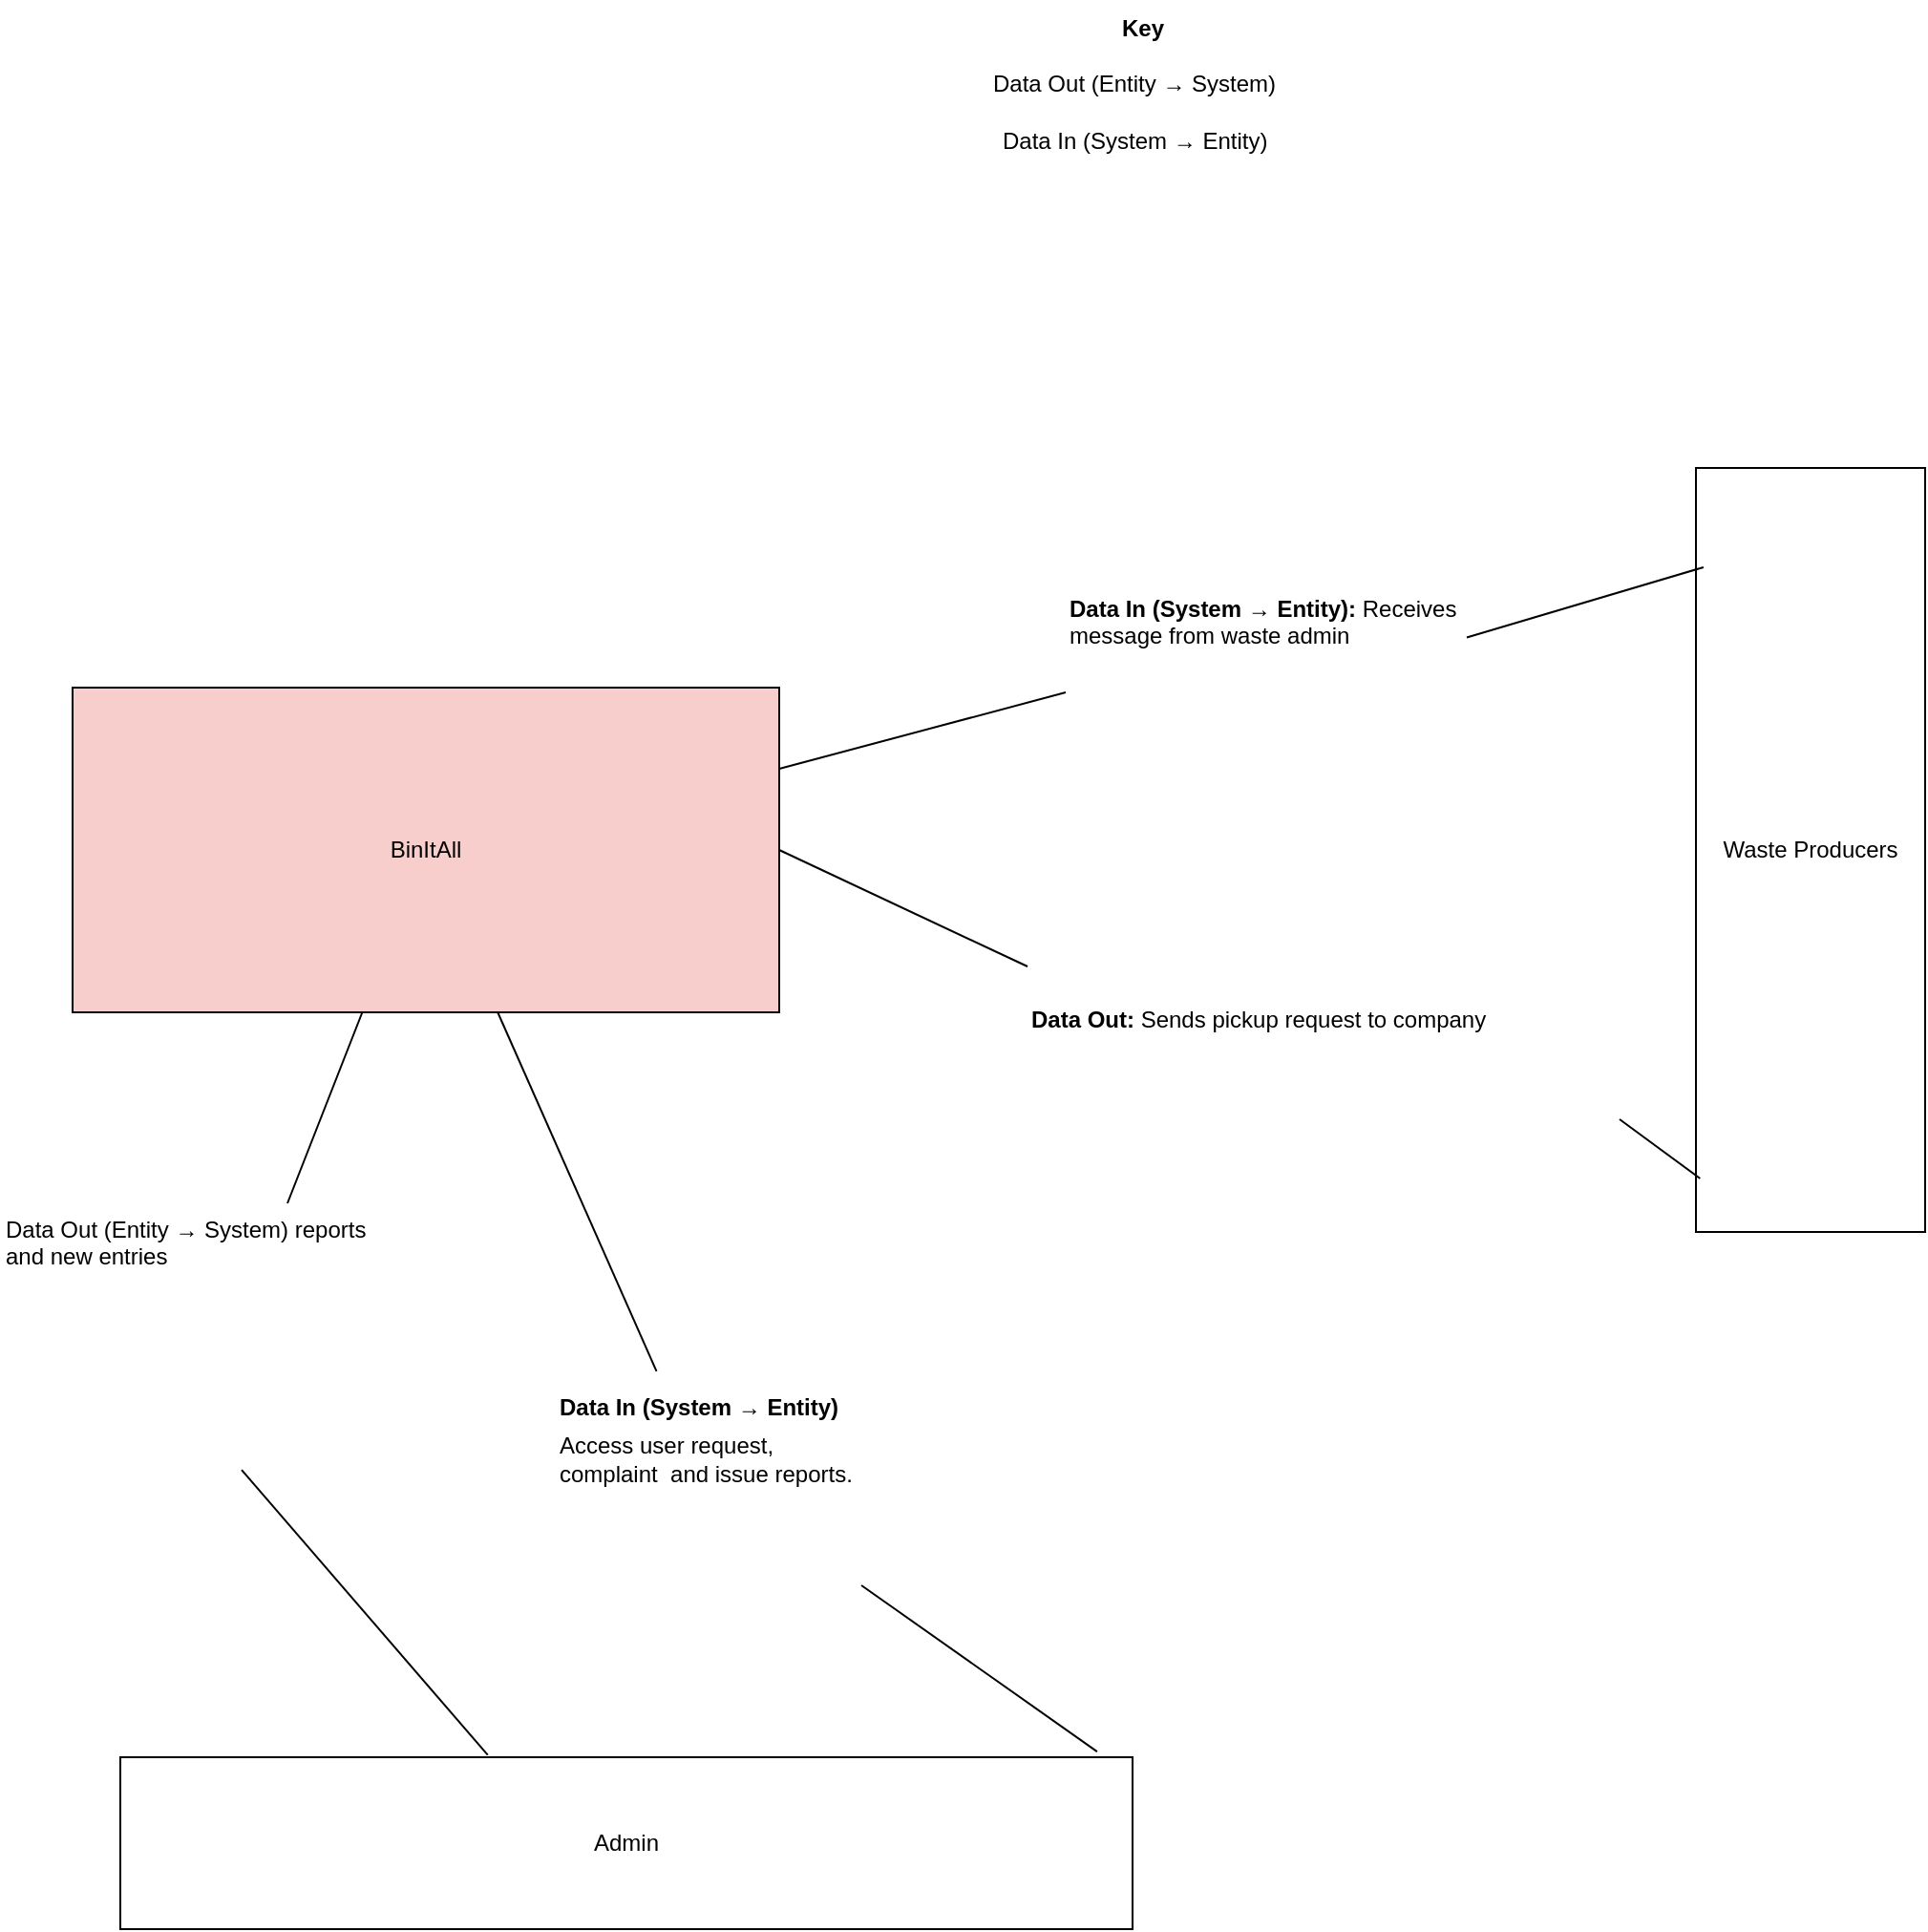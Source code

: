 <mxfile version="28.1.2">
  <diagram name="Page-1" id="SKL_O5HkU65HPCDYgbow">
    <mxGraphModel dx="1140" dy="681" grid="1" gridSize="10" guides="1" tooltips="1" connect="1" arrows="1" fold="1" page="1" pageScale="1" pageWidth="850" pageHeight="1100" math="0" shadow="0">
      <root>
        <mxCell id="0" />
        <mxCell id="1" parent="0" />
        <mxCell id="K0NLjFJOnKxEMFoaCPSg-2" value="BinItAll" style="rounded=0;whiteSpace=wrap;html=1;fillColor=#f8cecc;strokeColor=default;" parent="1" vertex="1">
          <mxGeometry x="160" y="390" width="370" height="170" as="geometry" />
        </mxCell>
        <mxCell id="K0NLjFJOnKxEMFoaCPSg-5" value="Waste Producers" style="rounded=0;whiteSpace=wrap;html=1;" parent="1" vertex="1">
          <mxGeometry x="1010" y="275" width="120" height="400" as="geometry" />
        </mxCell>
        <mxCell id="K0NLjFJOnKxEMFoaCPSg-8" value="Admin" style="rounded=0;whiteSpace=wrap;html=1;" parent="1" vertex="1">
          <mxGeometry x="185" y="950" width="530" height="90" as="geometry" />
        </mxCell>
        <mxCell id="K0NLjFJOnKxEMFoaCPSg-33" value="" style="endArrow=none;html=1;rounded=0;exitX=1;exitY=0.25;exitDx=0;exitDy=0;entryX=0.033;entryY=0.13;entryDx=0;entryDy=0;entryPerimeter=0;" parent="1" source="K0NLjFJOnKxEMFoaCPSg-27" target="K0NLjFJOnKxEMFoaCPSg-5" edge="1">
          <mxGeometry width="50" height="50" relative="1" as="geometry">
            <mxPoint x="680" y="500" as="sourcePoint" />
            <mxPoint x="730" y="450" as="targetPoint" />
          </mxGeometry>
        </mxCell>
        <mxCell id="K0NLjFJOnKxEMFoaCPSg-34" value="" style="endArrow=none;html=1;rounded=0;exitX=1;exitY=1;exitDx=0;exitDy=0;entryX=0.018;entryY=0.93;entryDx=0;entryDy=0;entryPerimeter=0;" parent="1" source="K0NLjFJOnKxEMFoaCPSg-30" target="K0NLjFJOnKxEMFoaCPSg-5" edge="1">
          <mxGeometry width="50" height="50" relative="1" as="geometry">
            <mxPoint x="580" y="540.5" as="sourcePoint" />
            <mxPoint x="1280" y="500" as="targetPoint" />
          </mxGeometry>
        </mxCell>
        <mxCell id="K0NLjFJOnKxEMFoaCPSg-35" value="" style="endArrow=none;html=1;rounded=0;exitX=1;exitY=0.25;exitDx=0;exitDy=0;entryX=0;entryY=0.5;entryDx=0;entryDy=0;" parent="1" source="K0NLjFJOnKxEMFoaCPSg-2" target="K0NLjFJOnKxEMFoaCPSg-27" edge="1">
          <mxGeometry width="50" height="50" relative="1" as="geometry">
            <mxPoint x="530" y="433" as="sourcePoint" />
            <mxPoint x="1294" y="322" as="targetPoint" />
          </mxGeometry>
        </mxCell>
        <mxCell id="K0NLjFJOnKxEMFoaCPSg-27" value="&lt;b&gt;Data In (System → Entity):&amp;nbsp;&lt;/b&gt;Receives message from waste admin" style="text;whiteSpace=wrap;html=1;" parent="1" vertex="1">
          <mxGeometry x="680" y="335" width="210" height="115" as="geometry" />
        </mxCell>
        <mxCell id="K0NLjFJOnKxEMFoaCPSg-36" value="" style="endArrow=none;html=1;rounded=0;exitX=1;exitY=0.5;exitDx=0;exitDy=0;entryX=0;entryY=0;entryDx=0;entryDy=0;" parent="1" source="K0NLjFJOnKxEMFoaCPSg-2" target="K0NLjFJOnKxEMFoaCPSg-30" edge="1">
          <mxGeometry width="50" height="50" relative="1" as="geometry">
            <mxPoint x="530" y="475" as="sourcePoint" />
            <mxPoint x="1292" y="642" as="targetPoint" />
          </mxGeometry>
        </mxCell>
        <mxCell id="K0NLjFJOnKxEMFoaCPSg-30" value="&lt;br&gt;&lt;b&gt;Data Out:&lt;/b&gt;&amp;nbsp;Sends pickup request to company" style="text;whiteSpace=wrap;html=1;" parent="1" vertex="1">
          <mxGeometry x="660" y="536" width="310" height="80" as="geometry" />
        </mxCell>
        <mxCell id="K0NLjFJOnKxEMFoaCPSg-37" value="" style="endArrow=none;html=1;rounded=0;exitX=0.75;exitY=0;exitDx=0;exitDy=0;" parent="1" source="K0NLjFJOnKxEMFoaCPSg-38" target="K0NLjFJOnKxEMFoaCPSg-2" edge="1">
          <mxGeometry width="50" height="50" relative="1" as="geometry">
            <mxPoint x="400" y="470" as="sourcePoint" />
            <mxPoint x="450" y="420" as="targetPoint" />
            <Array as="points" />
          </mxGeometry>
        </mxCell>
        <mxCell id="K0NLjFJOnKxEMFoaCPSg-39" value="" style="endArrow=none;html=1;rounded=0;exitX=0.363;exitY=-0.013;exitDx=0;exitDy=0;exitPerimeter=0;entryX=0.63;entryY=0.997;entryDx=0;entryDy=0;entryPerimeter=0;" parent="1" source="K0NLjFJOnKxEMFoaCPSg-8" target="K0NLjFJOnKxEMFoaCPSg-38" edge="1">
          <mxGeometry width="50" height="50" relative="1" as="geometry">
            <mxPoint x="242" y="909" as="sourcePoint" />
            <mxPoint x="288" y="560" as="targetPoint" />
            <Array as="points" />
          </mxGeometry>
        </mxCell>
        <mxCell id="K0NLjFJOnKxEMFoaCPSg-38" value="Data Out (Entity → System) reports and new entries" style="text;whiteSpace=wrap;html=1;" parent="1" vertex="1">
          <mxGeometry x="122.5" y="660" width="200" height="140" as="geometry" />
        </mxCell>
        <mxCell id="K0NLjFJOnKxEMFoaCPSg-40" value="" style="endArrow=none;html=1;rounded=0;exitX=0.328;exitY=-0.019;exitDx=0;exitDy=0;exitPerimeter=0;" parent="1" source="K0NLjFJOnKxEMFoaCPSg-41" target="K0NLjFJOnKxEMFoaCPSg-2" edge="1">
          <mxGeometry width="50" height="50" relative="1" as="geometry">
            <mxPoint x="450" y="890" as="sourcePoint" />
            <mxPoint x="500" y="840" as="targetPoint" />
          </mxGeometry>
        </mxCell>
        <mxCell id="K0NLjFJOnKxEMFoaCPSg-42" value="" style="endArrow=none;html=1;rounded=0;exitX=0.965;exitY=-0.033;exitDx=0;exitDy=0;exitPerimeter=0;" parent="1" source="K0NLjFJOnKxEMFoaCPSg-8" target="K0NLjFJOnKxEMFoaCPSg-41" edge="1">
          <mxGeometry width="50" height="50" relative="1" as="geometry">
            <mxPoint x="696" y="947" as="sourcePoint" />
            <mxPoint x="408" y="560" as="targetPoint" />
          </mxGeometry>
        </mxCell>
        <mxCell id="K0NLjFJOnKxEMFoaCPSg-41" value="&lt;table&gt;&lt;tbody&gt;&lt;tr&gt;&lt;td data-start=&quot;2049&quot; data-end=&quot;2081&quot; data-col-size=&quot;sm&quot;&gt;&lt;strong data-start=&quot;2051&quot; data-end=&quot;2080&quot;&gt;Data In (System → Entity)&lt;/strong&gt;&lt;/td&gt;&lt;/tr&gt;&lt;/tbody&gt;&lt;/table&gt;&lt;table&gt;&lt;tbody&gt;&lt;tr&gt;&lt;td data-start=&quot;2081&quot; data-end=&quot;2315&quot; data-col-size=&quot;xl&quot;&gt;Access user request, complaint&amp;nbsp; and issue reports.&lt;br&gt;&lt;/td&gt;&lt;/tr&gt;&lt;/tbody&gt;&lt;/table&gt;" style="text;whiteSpace=wrap;html=1;" parent="1" vertex="1">
          <mxGeometry x="410" y="750" width="170" height="110" as="geometry" />
        </mxCell>
        <mxCell id="K0NLjFJOnKxEMFoaCPSg-43" value="Data Out (Entity → System)" style="text;whiteSpace=wrap;html=1;" parent="1" vertex="1">
          <mxGeometry x="640" y="60" width="180" height="40" as="geometry" />
        </mxCell>
        <mxCell id="K0NLjFJOnKxEMFoaCPSg-44" value="Data In (System → Entity)" style="text;whiteSpace=wrap;html=1;" parent="1" vertex="1">
          <mxGeometry x="645" y="90" width="170" height="40" as="geometry" />
        </mxCell>
        <mxCell id="K0NLjFJOnKxEMFoaCPSg-45" value="&lt;b&gt;Key&lt;/b&gt;" style="text;html=1;align=center;verticalAlign=middle;resizable=0;points=[];autosize=1;strokeColor=none;fillColor=none;" parent="1" vertex="1">
          <mxGeometry x="695" y="30" width="50" height="30" as="geometry" />
        </mxCell>
      </root>
    </mxGraphModel>
  </diagram>
</mxfile>
